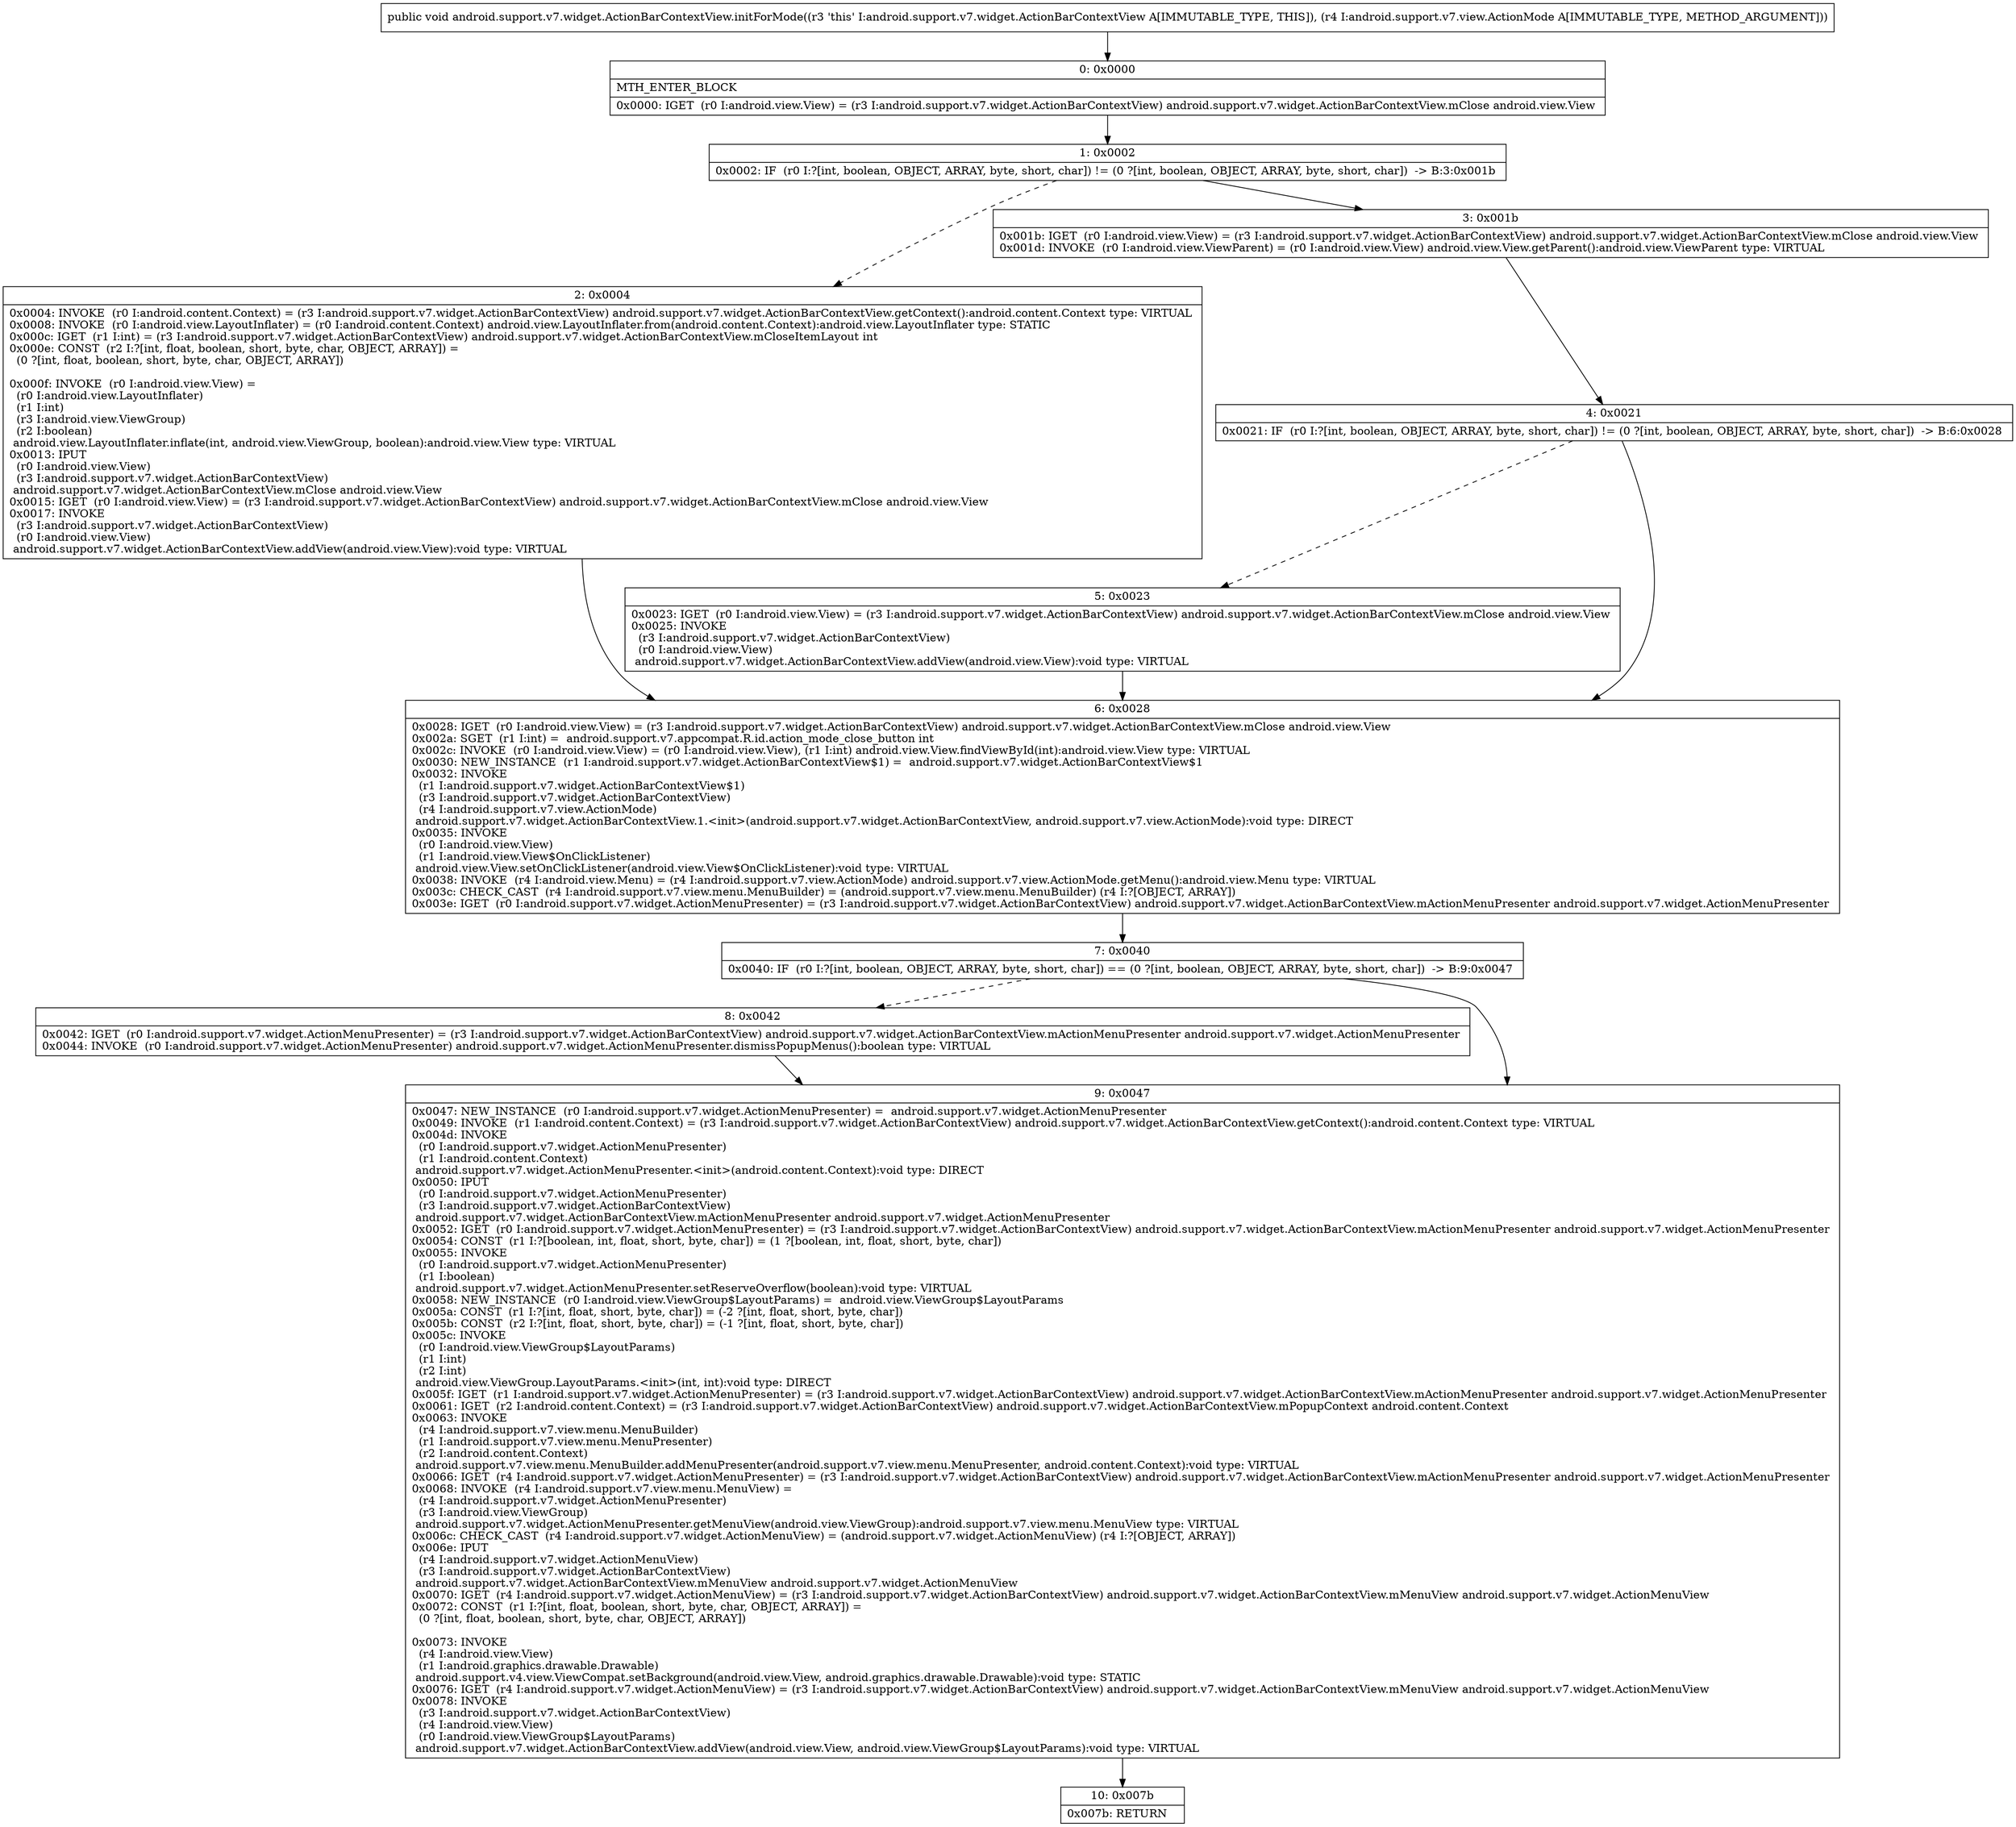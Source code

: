 digraph "CFG forandroid.support.v7.widget.ActionBarContextView.initForMode(Landroid\/support\/v7\/view\/ActionMode;)V" {
Node_0 [shape=record,label="{0\:\ 0x0000|MTH_ENTER_BLOCK\l|0x0000: IGET  (r0 I:android.view.View) = (r3 I:android.support.v7.widget.ActionBarContextView) android.support.v7.widget.ActionBarContextView.mClose android.view.View \l}"];
Node_1 [shape=record,label="{1\:\ 0x0002|0x0002: IF  (r0 I:?[int, boolean, OBJECT, ARRAY, byte, short, char]) != (0 ?[int, boolean, OBJECT, ARRAY, byte, short, char])  \-\> B:3:0x001b \l}"];
Node_2 [shape=record,label="{2\:\ 0x0004|0x0004: INVOKE  (r0 I:android.content.Context) = (r3 I:android.support.v7.widget.ActionBarContextView) android.support.v7.widget.ActionBarContextView.getContext():android.content.Context type: VIRTUAL \l0x0008: INVOKE  (r0 I:android.view.LayoutInflater) = (r0 I:android.content.Context) android.view.LayoutInflater.from(android.content.Context):android.view.LayoutInflater type: STATIC \l0x000c: IGET  (r1 I:int) = (r3 I:android.support.v7.widget.ActionBarContextView) android.support.v7.widget.ActionBarContextView.mCloseItemLayout int \l0x000e: CONST  (r2 I:?[int, float, boolean, short, byte, char, OBJECT, ARRAY]) = \l  (0 ?[int, float, boolean, short, byte, char, OBJECT, ARRAY])\l \l0x000f: INVOKE  (r0 I:android.view.View) = \l  (r0 I:android.view.LayoutInflater)\l  (r1 I:int)\l  (r3 I:android.view.ViewGroup)\l  (r2 I:boolean)\l android.view.LayoutInflater.inflate(int, android.view.ViewGroup, boolean):android.view.View type: VIRTUAL \l0x0013: IPUT  \l  (r0 I:android.view.View)\l  (r3 I:android.support.v7.widget.ActionBarContextView)\l android.support.v7.widget.ActionBarContextView.mClose android.view.View \l0x0015: IGET  (r0 I:android.view.View) = (r3 I:android.support.v7.widget.ActionBarContextView) android.support.v7.widget.ActionBarContextView.mClose android.view.View \l0x0017: INVOKE  \l  (r3 I:android.support.v7.widget.ActionBarContextView)\l  (r0 I:android.view.View)\l android.support.v7.widget.ActionBarContextView.addView(android.view.View):void type: VIRTUAL \l}"];
Node_3 [shape=record,label="{3\:\ 0x001b|0x001b: IGET  (r0 I:android.view.View) = (r3 I:android.support.v7.widget.ActionBarContextView) android.support.v7.widget.ActionBarContextView.mClose android.view.View \l0x001d: INVOKE  (r0 I:android.view.ViewParent) = (r0 I:android.view.View) android.view.View.getParent():android.view.ViewParent type: VIRTUAL \l}"];
Node_4 [shape=record,label="{4\:\ 0x0021|0x0021: IF  (r0 I:?[int, boolean, OBJECT, ARRAY, byte, short, char]) != (0 ?[int, boolean, OBJECT, ARRAY, byte, short, char])  \-\> B:6:0x0028 \l}"];
Node_5 [shape=record,label="{5\:\ 0x0023|0x0023: IGET  (r0 I:android.view.View) = (r3 I:android.support.v7.widget.ActionBarContextView) android.support.v7.widget.ActionBarContextView.mClose android.view.View \l0x0025: INVOKE  \l  (r3 I:android.support.v7.widget.ActionBarContextView)\l  (r0 I:android.view.View)\l android.support.v7.widget.ActionBarContextView.addView(android.view.View):void type: VIRTUAL \l}"];
Node_6 [shape=record,label="{6\:\ 0x0028|0x0028: IGET  (r0 I:android.view.View) = (r3 I:android.support.v7.widget.ActionBarContextView) android.support.v7.widget.ActionBarContextView.mClose android.view.View \l0x002a: SGET  (r1 I:int) =  android.support.v7.appcompat.R.id.action_mode_close_button int \l0x002c: INVOKE  (r0 I:android.view.View) = (r0 I:android.view.View), (r1 I:int) android.view.View.findViewById(int):android.view.View type: VIRTUAL \l0x0030: NEW_INSTANCE  (r1 I:android.support.v7.widget.ActionBarContextView$1) =  android.support.v7.widget.ActionBarContextView$1 \l0x0032: INVOKE  \l  (r1 I:android.support.v7.widget.ActionBarContextView$1)\l  (r3 I:android.support.v7.widget.ActionBarContextView)\l  (r4 I:android.support.v7.view.ActionMode)\l android.support.v7.widget.ActionBarContextView.1.\<init\>(android.support.v7.widget.ActionBarContextView, android.support.v7.view.ActionMode):void type: DIRECT \l0x0035: INVOKE  \l  (r0 I:android.view.View)\l  (r1 I:android.view.View$OnClickListener)\l android.view.View.setOnClickListener(android.view.View$OnClickListener):void type: VIRTUAL \l0x0038: INVOKE  (r4 I:android.view.Menu) = (r4 I:android.support.v7.view.ActionMode) android.support.v7.view.ActionMode.getMenu():android.view.Menu type: VIRTUAL \l0x003c: CHECK_CAST  (r4 I:android.support.v7.view.menu.MenuBuilder) = (android.support.v7.view.menu.MenuBuilder) (r4 I:?[OBJECT, ARRAY]) \l0x003e: IGET  (r0 I:android.support.v7.widget.ActionMenuPresenter) = (r3 I:android.support.v7.widget.ActionBarContextView) android.support.v7.widget.ActionBarContextView.mActionMenuPresenter android.support.v7.widget.ActionMenuPresenter \l}"];
Node_7 [shape=record,label="{7\:\ 0x0040|0x0040: IF  (r0 I:?[int, boolean, OBJECT, ARRAY, byte, short, char]) == (0 ?[int, boolean, OBJECT, ARRAY, byte, short, char])  \-\> B:9:0x0047 \l}"];
Node_8 [shape=record,label="{8\:\ 0x0042|0x0042: IGET  (r0 I:android.support.v7.widget.ActionMenuPresenter) = (r3 I:android.support.v7.widget.ActionBarContextView) android.support.v7.widget.ActionBarContextView.mActionMenuPresenter android.support.v7.widget.ActionMenuPresenter \l0x0044: INVOKE  (r0 I:android.support.v7.widget.ActionMenuPresenter) android.support.v7.widget.ActionMenuPresenter.dismissPopupMenus():boolean type: VIRTUAL \l}"];
Node_9 [shape=record,label="{9\:\ 0x0047|0x0047: NEW_INSTANCE  (r0 I:android.support.v7.widget.ActionMenuPresenter) =  android.support.v7.widget.ActionMenuPresenter \l0x0049: INVOKE  (r1 I:android.content.Context) = (r3 I:android.support.v7.widget.ActionBarContextView) android.support.v7.widget.ActionBarContextView.getContext():android.content.Context type: VIRTUAL \l0x004d: INVOKE  \l  (r0 I:android.support.v7.widget.ActionMenuPresenter)\l  (r1 I:android.content.Context)\l android.support.v7.widget.ActionMenuPresenter.\<init\>(android.content.Context):void type: DIRECT \l0x0050: IPUT  \l  (r0 I:android.support.v7.widget.ActionMenuPresenter)\l  (r3 I:android.support.v7.widget.ActionBarContextView)\l android.support.v7.widget.ActionBarContextView.mActionMenuPresenter android.support.v7.widget.ActionMenuPresenter \l0x0052: IGET  (r0 I:android.support.v7.widget.ActionMenuPresenter) = (r3 I:android.support.v7.widget.ActionBarContextView) android.support.v7.widget.ActionBarContextView.mActionMenuPresenter android.support.v7.widget.ActionMenuPresenter \l0x0054: CONST  (r1 I:?[boolean, int, float, short, byte, char]) = (1 ?[boolean, int, float, short, byte, char]) \l0x0055: INVOKE  \l  (r0 I:android.support.v7.widget.ActionMenuPresenter)\l  (r1 I:boolean)\l android.support.v7.widget.ActionMenuPresenter.setReserveOverflow(boolean):void type: VIRTUAL \l0x0058: NEW_INSTANCE  (r0 I:android.view.ViewGroup$LayoutParams) =  android.view.ViewGroup$LayoutParams \l0x005a: CONST  (r1 I:?[int, float, short, byte, char]) = (\-2 ?[int, float, short, byte, char]) \l0x005b: CONST  (r2 I:?[int, float, short, byte, char]) = (\-1 ?[int, float, short, byte, char]) \l0x005c: INVOKE  \l  (r0 I:android.view.ViewGroup$LayoutParams)\l  (r1 I:int)\l  (r2 I:int)\l android.view.ViewGroup.LayoutParams.\<init\>(int, int):void type: DIRECT \l0x005f: IGET  (r1 I:android.support.v7.widget.ActionMenuPresenter) = (r3 I:android.support.v7.widget.ActionBarContextView) android.support.v7.widget.ActionBarContextView.mActionMenuPresenter android.support.v7.widget.ActionMenuPresenter \l0x0061: IGET  (r2 I:android.content.Context) = (r3 I:android.support.v7.widget.ActionBarContextView) android.support.v7.widget.ActionBarContextView.mPopupContext android.content.Context \l0x0063: INVOKE  \l  (r4 I:android.support.v7.view.menu.MenuBuilder)\l  (r1 I:android.support.v7.view.menu.MenuPresenter)\l  (r2 I:android.content.Context)\l android.support.v7.view.menu.MenuBuilder.addMenuPresenter(android.support.v7.view.menu.MenuPresenter, android.content.Context):void type: VIRTUAL \l0x0066: IGET  (r4 I:android.support.v7.widget.ActionMenuPresenter) = (r3 I:android.support.v7.widget.ActionBarContextView) android.support.v7.widget.ActionBarContextView.mActionMenuPresenter android.support.v7.widget.ActionMenuPresenter \l0x0068: INVOKE  (r4 I:android.support.v7.view.menu.MenuView) = \l  (r4 I:android.support.v7.widget.ActionMenuPresenter)\l  (r3 I:android.view.ViewGroup)\l android.support.v7.widget.ActionMenuPresenter.getMenuView(android.view.ViewGroup):android.support.v7.view.menu.MenuView type: VIRTUAL \l0x006c: CHECK_CAST  (r4 I:android.support.v7.widget.ActionMenuView) = (android.support.v7.widget.ActionMenuView) (r4 I:?[OBJECT, ARRAY]) \l0x006e: IPUT  \l  (r4 I:android.support.v7.widget.ActionMenuView)\l  (r3 I:android.support.v7.widget.ActionBarContextView)\l android.support.v7.widget.ActionBarContextView.mMenuView android.support.v7.widget.ActionMenuView \l0x0070: IGET  (r4 I:android.support.v7.widget.ActionMenuView) = (r3 I:android.support.v7.widget.ActionBarContextView) android.support.v7.widget.ActionBarContextView.mMenuView android.support.v7.widget.ActionMenuView \l0x0072: CONST  (r1 I:?[int, float, boolean, short, byte, char, OBJECT, ARRAY]) = \l  (0 ?[int, float, boolean, short, byte, char, OBJECT, ARRAY])\l \l0x0073: INVOKE  \l  (r4 I:android.view.View)\l  (r1 I:android.graphics.drawable.Drawable)\l android.support.v4.view.ViewCompat.setBackground(android.view.View, android.graphics.drawable.Drawable):void type: STATIC \l0x0076: IGET  (r4 I:android.support.v7.widget.ActionMenuView) = (r3 I:android.support.v7.widget.ActionBarContextView) android.support.v7.widget.ActionBarContextView.mMenuView android.support.v7.widget.ActionMenuView \l0x0078: INVOKE  \l  (r3 I:android.support.v7.widget.ActionBarContextView)\l  (r4 I:android.view.View)\l  (r0 I:android.view.ViewGroup$LayoutParams)\l android.support.v7.widget.ActionBarContextView.addView(android.view.View, android.view.ViewGroup$LayoutParams):void type: VIRTUAL \l}"];
Node_10 [shape=record,label="{10\:\ 0x007b|0x007b: RETURN   \l}"];
MethodNode[shape=record,label="{public void android.support.v7.widget.ActionBarContextView.initForMode((r3 'this' I:android.support.v7.widget.ActionBarContextView A[IMMUTABLE_TYPE, THIS]), (r4 I:android.support.v7.view.ActionMode A[IMMUTABLE_TYPE, METHOD_ARGUMENT])) }"];
MethodNode -> Node_0;
Node_0 -> Node_1;
Node_1 -> Node_2[style=dashed];
Node_1 -> Node_3;
Node_2 -> Node_6;
Node_3 -> Node_4;
Node_4 -> Node_5[style=dashed];
Node_4 -> Node_6;
Node_5 -> Node_6;
Node_6 -> Node_7;
Node_7 -> Node_8[style=dashed];
Node_7 -> Node_9;
Node_8 -> Node_9;
Node_9 -> Node_10;
}

